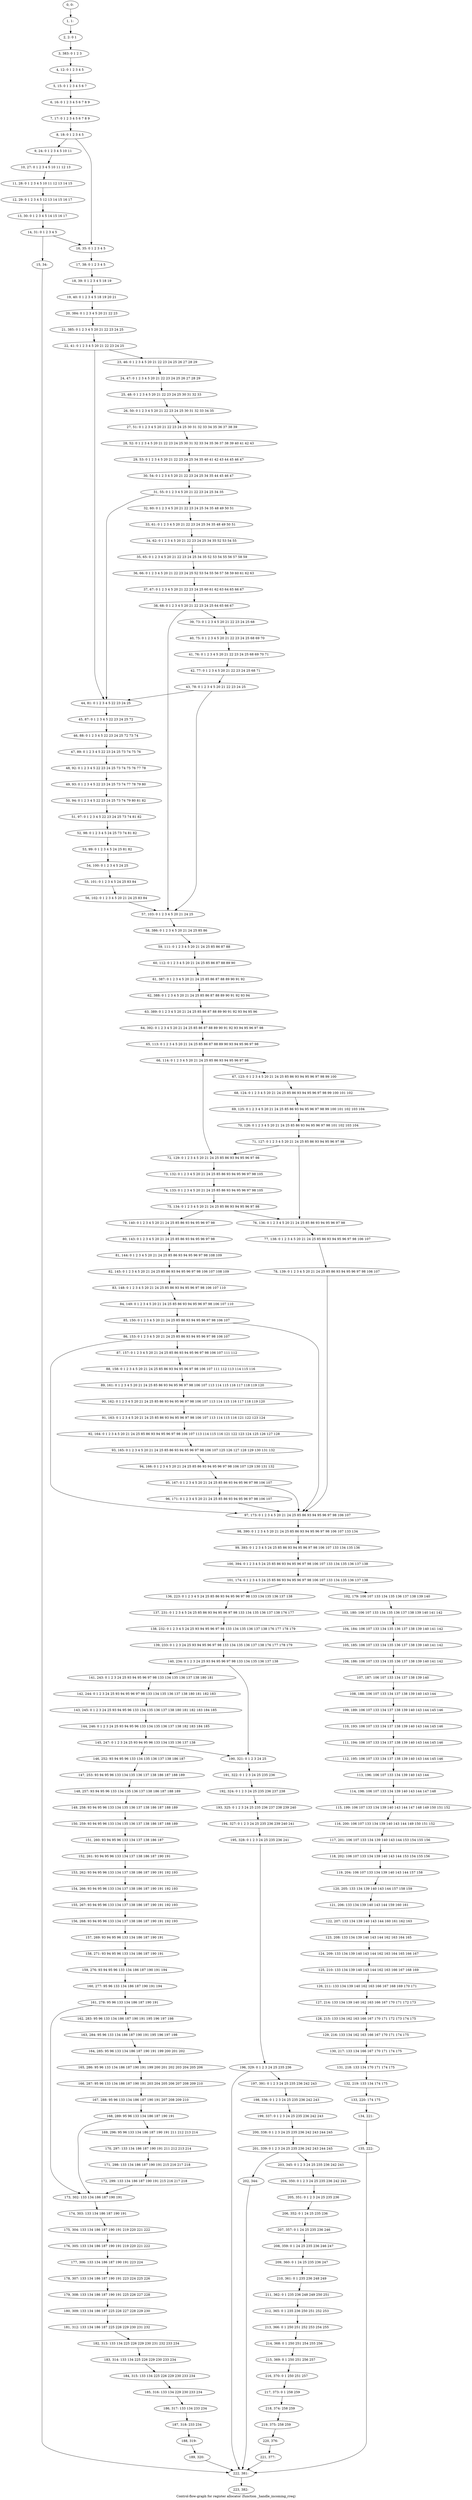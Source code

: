 digraph G {
graph [label="Control-flow-graph for register allocator (function _handle_incoming_rreq)"]
0[label="0, 0: "];
1[label="1, 1: "];
2[label="2, 2: 0 1 "];
3[label="3, 383: 0 1 2 3 "];
4[label="4, 12: 0 1 2 3 4 5 "];
5[label="5, 15: 0 1 2 3 4 5 6 7 "];
6[label="6, 16: 0 1 2 3 4 5 6 7 8 9 "];
7[label="7, 17: 0 1 2 3 4 5 6 7 8 9 "];
8[label="8, 18: 0 1 2 3 4 5 "];
9[label="9, 24: 0 1 2 3 4 5 10 11 "];
10[label="10, 27: 0 1 2 3 4 5 10 11 12 13 "];
11[label="11, 28: 0 1 2 3 4 5 10 11 12 13 14 15 "];
12[label="12, 29: 0 1 2 3 4 5 12 13 14 15 16 17 "];
13[label="13, 30: 0 1 2 3 4 5 14 15 16 17 "];
14[label="14, 31: 0 1 2 3 4 5 "];
15[label="15, 34: "];
16[label="16, 35: 0 1 2 3 4 5 "];
17[label="17, 38: 0 1 2 3 4 5 "];
18[label="18, 39: 0 1 2 3 4 5 18 19 "];
19[label="19, 40: 0 1 2 3 4 5 18 19 20 21 "];
20[label="20, 384: 0 1 2 3 4 5 20 21 22 23 "];
21[label="21, 385: 0 1 2 3 4 5 20 21 22 23 24 25 "];
22[label="22, 41: 0 1 2 3 4 5 20 21 22 23 24 25 "];
23[label="23, 46: 0 1 2 3 4 5 20 21 22 23 24 25 26 27 28 29 "];
24[label="24, 47: 0 1 2 3 4 5 20 21 22 23 24 25 26 27 28 29 "];
25[label="25, 48: 0 1 2 3 4 5 20 21 22 23 24 25 30 31 32 33 "];
26[label="26, 50: 0 1 2 3 4 5 20 21 22 23 24 25 30 31 32 33 34 35 "];
27[label="27, 51: 0 1 2 3 4 5 20 21 22 23 24 25 30 31 32 33 34 35 36 37 38 39 "];
28[label="28, 52: 0 1 2 3 4 5 20 21 22 23 24 25 30 31 32 33 34 35 36 37 38 39 40 41 42 43 "];
29[label="29, 53: 0 1 2 3 4 5 20 21 22 23 24 25 34 35 40 41 42 43 44 45 46 47 "];
30[label="30, 54: 0 1 2 3 4 5 20 21 22 23 24 25 34 35 44 45 46 47 "];
31[label="31, 55: 0 1 2 3 4 5 20 21 22 23 24 25 34 35 "];
32[label="32, 60: 0 1 2 3 4 5 20 21 22 23 24 25 34 35 48 49 50 51 "];
33[label="33, 61: 0 1 2 3 4 5 20 21 22 23 24 25 34 35 48 49 50 51 "];
34[label="34, 62: 0 1 2 3 4 5 20 21 22 23 24 25 34 35 52 53 54 55 "];
35[label="35, 65: 0 1 2 3 4 5 20 21 22 23 24 25 34 35 52 53 54 55 56 57 58 59 "];
36[label="36, 66: 0 1 2 3 4 5 20 21 22 23 24 25 52 53 54 55 56 57 58 59 60 61 62 63 "];
37[label="37, 67: 0 1 2 3 4 5 20 21 22 23 24 25 60 61 62 63 64 65 66 67 "];
38[label="38, 68: 0 1 2 3 4 5 20 21 22 23 24 25 64 65 66 67 "];
39[label="39, 73: 0 1 2 3 4 5 20 21 22 23 24 25 68 "];
40[label="40, 75: 0 1 2 3 4 5 20 21 22 23 24 25 68 69 70 "];
41[label="41, 76: 0 1 2 3 4 5 20 21 22 23 24 25 68 69 70 71 "];
42[label="42, 77: 0 1 2 3 4 5 20 21 22 23 24 25 68 71 "];
43[label="43, 78: 0 1 2 3 4 5 20 21 22 23 24 25 "];
44[label="44, 81: 0 1 2 3 4 5 22 23 24 25 "];
45[label="45, 87: 0 1 2 3 4 5 22 23 24 25 72 "];
46[label="46, 88: 0 1 2 3 4 5 22 23 24 25 72 73 74 "];
47[label="47, 89: 0 1 2 3 4 5 22 23 24 25 73 74 75 76 "];
48[label="48, 92: 0 1 2 3 4 5 22 23 24 25 73 74 75 76 77 78 "];
49[label="49, 93: 0 1 2 3 4 5 22 23 24 25 73 74 77 78 79 80 "];
50[label="50, 94: 0 1 2 3 4 5 22 23 24 25 73 74 79 80 81 82 "];
51[label="51, 97: 0 1 2 3 4 5 22 23 24 25 73 74 81 82 "];
52[label="52, 98: 0 1 2 3 4 5 24 25 73 74 81 82 "];
53[label="53, 99: 0 1 2 3 4 5 24 25 81 82 "];
54[label="54, 100: 0 1 2 3 4 5 24 25 "];
55[label="55, 101: 0 1 2 3 4 5 24 25 83 84 "];
56[label="56, 102: 0 1 2 3 4 5 20 21 24 25 83 84 "];
57[label="57, 103: 0 1 2 3 4 5 20 21 24 25 "];
58[label="58, 386: 0 1 2 3 4 5 20 21 24 25 85 86 "];
59[label="59, 111: 0 1 2 3 4 5 20 21 24 25 85 86 87 88 "];
60[label="60, 112: 0 1 2 3 4 5 20 21 24 25 85 86 87 88 89 90 "];
61[label="61, 387: 0 1 2 3 4 5 20 21 24 25 85 86 87 88 89 90 91 92 "];
62[label="62, 388: 0 1 2 3 4 5 20 21 24 25 85 86 87 88 89 90 91 92 93 94 "];
63[label="63, 389: 0 1 2 3 4 5 20 21 24 25 85 86 87 88 89 90 91 92 93 94 95 96 "];
64[label="64, 392: 0 1 2 3 4 5 20 21 24 25 85 86 87 88 89 90 91 92 93 94 95 96 97 98 "];
65[label="65, 113: 0 1 2 3 4 5 20 21 24 25 85 86 87 88 89 90 93 94 95 96 97 98 "];
66[label="66, 114: 0 1 2 3 4 5 20 21 24 25 85 86 93 94 95 96 97 98 "];
67[label="67, 123: 0 1 2 3 4 5 20 21 24 25 85 86 93 94 95 96 97 98 99 100 "];
68[label="68, 124: 0 1 2 3 4 5 20 21 24 25 85 86 93 94 95 96 97 98 99 100 101 102 "];
69[label="69, 125: 0 1 2 3 4 5 20 21 24 25 85 86 93 94 95 96 97 98 99 100 101 102 103 104 "];
70[label="70, 126: 0 1 2 3 4 5 20 21 24 25 85 86 93 94 95 96 97 98 101 102 103 104 "];
71[label="71, 127: 0 1 2 3 4 5 20 21 24 25 85 86 93 94 95 96 97 98 "];
72[label="72, 129: 0 1 2 3 4 5 20 21 24 25 85 86 93 94 95 96 97 98 "];
73[label="73, 132: 0 1 2 3 4 5 20 21 24 25 85 86 93 94 95 96 97 98 105 "];
74[label="74, 133: 0 1 2 3 4 5 20 21 24 25 85 86 93 94 95 96 97 98 105 "];
75[label="75, 134: 0 1 2 3 4 5 20 21 24 25 85 86 93 94 95 96 97 98 "];
76[label="76, 136: 0 1 2 3 4 5 20 21 24 25 85 86 93 94 95 96 97 98 "];
77[label="77, 138: 0 1 2 3 4 5 20 21 24 25 85 86 93 94 95 96 97 98 106 107 "];
78[label="78, 139: 0 1 2 3 4 5 20 21 24 25 85 86 93 94 95 96 97 98 106 107 "];
79[label="79, 140: 0 1 2 3 4 5 20 21 24 25 85 86 93 94 95 96 97 98 "];
80[label="80, 143: 0 1 2 3 4 5 20 21 24 25 85 86 93 94 95 96 97 98 "];
81[label="81, 144: 0 1 2 3 4 5 20 21 24 25 85 86 93 94 95 96 97 98 108 109 "];
82[label="82, 145: 0 1 2 3 4 5 20 21 24 25 85 86 93 94 95 96 97 98 106 107 108 109 "];
83[label="83, 148: 0 1 2 3 4 5 20 21 24 25 85 86 93 94 95 96 97 98 106 107 110 "];
84[label="84, 149: 0 1 2 3 4 5 20 21 24 25 85 86 93 94 95 96 97 98 106 107 110 "];
85[label="85, 150: 0 1 2 3 4 5 20 21 24 25 85 86 93 94 95 96 97 98 106 107 "];
86[label="86, 153: 0 1 2 3 4 5 20 21 24 25 85 86 93 94 95 96 97 98 106 107 "];
87[label="87, 157: 0 1 2 3 4 5 20 21 24 25 85 86 93 94 95 96 97 98 106 107 111 112 "];
88[label="88, 158: 0 1 2 3 4 5 20 21 24 25 85 86 93 94 95 96 97 98 106 107 111 112 113 114 115 116 "];
89[label="89, 161: 0 1 2 3 4 5 20 21 24 25 85 86 93 94 95 96 97 98 106 107 113 114 115 116 117 118 119 120 "];
90[label="90, 162: 0 1 2 3 4 5 20 21 24 25 85 86 93 94 95 96 97 98 106 107 113 114 115 116 117 118 119 120 "];
91[label="91, 163: 0 1 2 3 4 5 20 21 24 25 85 86 93 94 95 96 97 98 106 107 113 114 115 116 121 122 123 124 "];
92[label="92, 164: 0 1 2 3 4 5 20 21 24 25 85 86 93 94 95 96 97 98 106 107 113 114 115 116 121 122 123 124 125 126 127 128 "];
93[label="93, 165: 0 1 2 3 4 5 20 21 24 25 85 86 93 94 95 96 97 98 106 107 125 126 127 128 129 130 131 132 "];
94[label="94, 166: 0 1 2 3 4 5 20 21 24 25 85 86 93 94 95 96 97 98 106 107 129 130 131 132 "];
95[label="95, 167: 0 1 2 3 4 5 20 21 24 25 85 86 93 94 95 96 97 98 106 107 "];
96[label="96, 171: 0 1 2 3 4 5 20 21 24 25 85 86 93 94 95 96 97 98 106 107 "];
97[label="97, 173: 0 1 2 3 4 5 20 21 24 25 85 86 93 94 95 96 97 98 106 107 "];
98[label="98, 390: 0 1 2 3 4 5 20 21 24 25 85 86 93 94 95 96 97 98 106 107 133 134 "];
99[label="99, 393: 0 1 2 3 4 5 24 25 85 86 93 94 95 96 97 98 106 107 133 134 135 136 "];
100[label="100, 394: 0 1 2 3 4 5 24 25 85 86 93 94 95 96 97 98 106 107 133 134 135 136 137 138 "];
101[label="101, 174: 0 1 2 3 4 5 24 25 85 86 93 94 95 96 97 98 106 107 133 134 135 136 137 138 "];
102[label="102, 179: 106 107 133 134 135 136 137 138 139 140 "];
103[label="103, 180: 106 107 133 134 135 136 137 138 139 140 141 142 "];
104[label="104, 184: 106 107 133 134 135 136 137 138 139 140 141 142 "];
105[label="105, 185: 106 107 133 134 135 136 137 138 139 140 141 142 "];
106[label="106, 186: 106 107 133 134 135 136 137 138 139 140 141 142 "];
107[label="107, 187: 106 107 133 134 137 138 139 140 "];
108[label="108, 188: 106 107 133 134 137 138 139 140 143 144 "];
109[label="109, 189: 106 107 133 134 137 138 139 140 143 144 145 146 "];
110[label="110, 193: 106 107 133 134 137 138 139 140 143 144 145 146 "];
111[label="111, 194: 106 107 133 134 137 138 139 140 143 144 145 146 "];
112[label="112, 195: 106 107 133 134 137 138 139 140 143 144 145 146 "];
113[label="113, 196: 106 107 133 134 139 140 143 144 "];
114[label="114, 198: 106 107 133 134 139 140 143 144 147 148 "];
115[label="115, 199: 106 107 133 134 139 140 143 144 147 148 149 150 151 152 "];
116[label="116, 200: 106 107 133 134 139 140 143 144 149 150 151 152 "];
117[label="117, 201: 106 107 133 134 139 140 143 144 153 154 155 156 "];
118[label="118, 202: 106 107 133 134 139 140 143 144 153 154 155 156 "];
119[label="119, 204: 106 107 133 134 139 140 143 144 157 158 "];
120[label="120, 205: 133 134 139 140 143 144 157 158 159 "];
121[label="121, 206: 133 134 139 140 143 144 159 160 161 "];
122[label="122, 207: 133 134 139 140 143 144 160 161 162 163 "];
123[label="123, 208: 133 134 139 140 143 144 162 163 164 165 "];
124[label="124, 209: 133 134 139 140 143 144 162 163 164 165 166 167 "];
125[label="125, 210: 133 134 139 140 143 144 162 163 166 167 168 169 "];
126[label="126, 211: 133 134 139 140 162 163 166 167 168 169 170 171 "];
127[label="127, 214: 133 134 139 140 162 163 166 167 170 171 172 173 "];
128[label="128, 215: 133 134 162 163 166 167 170 171 172 173 174 175 "];
129[label="129, 216: 133 134 162 163 166 167 170 171 174 175 "];
130[label="130, 217: 133 134 166 167 170 171 174 175 "];
131[label="131, 218: 133 134 170 171 174 175 "];
132[label="132, 219: 133 134 174 175 "];
133[label="133, 220: 174 175 "];
134[label="134, 221: "];
135[label="135, 222: "];
136[label="136, 223: 0 1 2 3 4 5 24 25 85 86 93 94 95 96 97 98 133 134 135 136 137 138 "];
137[label="137, 231: 0 1 2 3 4 5 24 25 85 86 93 94 95 96 97 98 133 134 135 136 137 138 176 177 "];
138[label="138, 232: 0 1 2 3 4 5 24 25 93 94 95 96 97 98 133 134 135 136 137 138 176 177 178 179 "];
139[label="139, 233: 0 1 2 3 24 25 93 94 95 96 97 98 133 134 135 136 137 138 176 177 178 179 "];
140[label="140, 234: 0 1 2 3 24 25 93 94 95 96 97 98 133 134 135 136 137 138 "];
141[label="141, 243: 0 1 2 3 24 25 93 94 95 96 97 98 133 134 135 136 137 138 180 181 "];
142[label="142, 244: 0 1 2 3 24 25 93 94 95 96 97 98 133 134 135 136 137 138 180 181 182 183 "];
143[label="143, 245: 0 1 2 3 24 25 93 94 95 96 133 134 135 136 137 138 180 181 182 183 184 185 "];
144[label="144, 246: 0 1 2 3 24 25 93 94 95 96 133 134 135 136 137 138 182 183 184 185 "];
145[label="145, 247: 0 1 2 3 24 25 93 94 95 96 133 134 135 136 137 138 "];
146[label="146, 252: 93 94 95 96 133 134 135 136 137 138 186 187 "];
147[label="147, 253: 93 94 95 96 133 134 135 136 137 138 186 187 188 189 "];
148[label="148, 257: 93 94 95 96 133 134 135 136 137 138 186 187 188 189 "];
149[label="149, 258: 93 94 95 96 133 134 135 136 137 138 186 187 188 189 "];
150[label="150, 259: 93 94 95 96 133 134 135 136 137 138 186 187 188 189 "];
151[label="151, 260: 93 94 95 96 133 134 137 138 186 187 "];
152[label="152, 261: 93 94 95 96 133 134 137 138 186 187 190 191 "];
153[label="153, 262: 93 94 95 96 133 134 137 138 186 187 190 191 192 193 "];
154[label="154, 266: 93 94 95 96 133 134 137 138 186 187 190 191 192 193 "];
155[label="155, 267: 93 94 95 96 133 134 137 138 186 187 190 191 192 193 "];
156[label="156, 268: 93 94 95 96 133 134 137 138 186 187 190 191 192 193 "];
157[label="157, 269: 93 94 95 96 133 134 186 187 190 191 "];
158[label="158, 271: 93 94 95 96 133 134 186 187 190 191 "];
159[label="159, 276: 93 94 95 96 133 134 186 187 190 191 194 "];
160[label="160, 277: 95 96 133 134 186 187 190 191 194 "];
161[label="161, 278: 95 96 133 134 186 187 190 191 "];
162[label="162, 283: 95 96 133 134 186 187 190 191 195 196 197 198 "];
163[label="163, 284: 95 96 133 134 186 187 190 191 195 196 197 198 "];
164[label="164, 285: 95 96 133 134 186 187 190 191 199 200 201 202 "];
165[label="165, 286: 95 96 133 134 186 187 190 191 199 200 201 202 203 204 205 206 "];
166[label="166, 287: 95 96 133 134 186 187 190 191 203 204 205 206 207 208 209 210 "];
167[label="167, 288: 95 96 133 134 186 187 190 191 207 208 209 210 "];
168[label="168, 289: 95 96 133 134 186 187 190 191 "];
169[label="169, 296: 95 96 133 134 186 187 190 191 211 212 213 214 "];
170[label="170, 297: 133 134 186 187 190 191 211 212 213 214 "];
171[label="171, 298: 133 134 186 187 190 191 215 216 217 218 "];
172[label="172, 299: 133 134 186 187 190 191 215 216 217 218 "];
173[label="173, 302: 133 134 186 187 190 191 "];
174[label="174, 303: 133 134 186 187 190 191 "];
175[label="175, 304: 133 134 186 187 190 191 219 220 221 222 "];
176[label="176, 305: 133 134 186 187 190 191 219 220 221 222 "];
177[label="177, 306: 133 134 186 187 190 191 223 224 "];
178[label="178, 307: 133 134 186 187 190 191 223 224 225 226 "];
179[label="179, 308: 133 134 186 187 190 191 225 226 227 228 "];
180[label="180, 309: 133 134 186 187 225 226 227 228 229 230 "];
181[label="181, 312: 133 134 186 187 225 226 229 230 231 232 "];
182[label="182, 313: 133 134 225 226 229 230 231 232 233 234 "];
183[label="183, 314: 133 134 225 226 229 230 233 234 "];
184[label="184, 315: 133 134 225 226 229 230 233 234 "];
185[label="185, 316: 133 134 229 230 233 234 "];
186[label="186, 317: 133 134 233 234 "];
187[label="187, 318: 233 234 "];
188[label="188, 319: "];
189[label="189, 320: "];
190[label="190, 321: 0 1 2 3 24 25 "];
191[label="191, 322: 0 1 2 3 24 25 235 236 "];
192[label="192, 324: 0 1 2 3 24 25 235 236 237 238 "];
193[label="193, 325: 0 1 2 3 24 25 235 236 237 238 239 240 "];
194[label="194, 327: 0 1 2 3 24 25 235 236 239 240 241 "];
195[label="195, 328: 0 1 2 3 24 25 235 236 241 "];
196[label="196, 329: 0 1 2 3 24 25 235 236 "];
197[label="197, 391: 0 1 2 3 24 25 235 236 242 243 "];
198[label="198, 336: 0 1 2 3 24 25 235 236 242 243 "];
199[label="199, 337: 0 1 2 3 24 25 235 236 242 243 "];
200[label="200, 338: 0 1 2 3 24 25 235 236 242 243 244 245 "];
201[label="201, 339: 0 1 2 3 24 25 235 236 242 243 244 245 "];
202[label="202, 344: "];
203[label="203, 345: 0 1 2 3 24 25 235 236 242 243 "];
204[label="204, 350: 0 1 2 3 24 25 235 236 242 243 "];
205[label="205, 351: 0 1 2 3 24 25 235 236 "];
206[label="206, 352: 0 1 24 25 235 236 "];
207[label="207, 357: 0 1 24 25 235 236 246 "];
208[label="208, 359: 0 1 24 25 235 236 246 247 "];
209[label="209, 360: 0 1 24 25 235 236 247 "];
210[label="210, 361: 0 1 235 236 248 249 "];
211[label="211, 362: 0 1 235 236 248 249 250 251 "];
212[label="212, 365: 0 1 235 236 250 251 252 253 "];
213[label="213, 366: 0 1 250 251 252 253 254 255 "];
214[label="214, 368: 0 1 250 251 254 255 256 "];
215[label="215, 369: 0 1 250 251 256 257 "];
216[label="216, 370: 0 1 250 251 257 "];
217[label="217, 373: 0 1 258 259 "];
218[label="218, 374: 258 259 "];
219[label="219, 375: 258 259 "];
220[label="220, 376: "];
221[label="221, 377: "];
222[label="222, 381: "];
223[label="223, 382: "];
0->1 ;
1->2 ;
2->3 ;
3->4 ;
4->5 ;
5->6 ;
6->7 ;
7->8 ;
8->9 ;
8->16 ;
9->10 ;
10->11 ;
11->12 ;
12->13 ;
13->14 ;
14->15 ;
14->16 ;
15->222 ;
16->17 ;
17->18 ;
18->19 ;
19->20 ;
20->21 ;
21->22 ;
22->23 ;
22->44 ;
23->24 ;
24->25 ;
25->26 ;
26->27 ;
27->28 ;
28->29 ;
29->30 ;
30->31 ;
31->32 ;
31->44 ;
32->33 ;
33->34 ;
34->35 ;
35->36 ;
36->37 ;
37->38 ;
38->39 ;
38->57 ;
39->40 ;
40->41 ;
41->42 ;
42->43 ;
43->44 ;
43->57 ;
44->45 ;
45->46 ;
46->47 ;
47->48 ;
48->49 ;
49->50 ;
50->51 ;
51->52 ;
52->53 ;
53->54 ;
54->55 ;
55->56 ;
56->57 ;
57->58 ;
58->59 ;
59->60 ;
60->61 ;
61->62 ;
62->63 ;
63->64 ;
64->65 ;
65->66 ;
66->67 ;
66->72 ;
67->68 ;
68->69 ;
69->70 ;
70->71 ;
71->72 ;
71->76 ;
72->73 ;
73->74 ;
74->75 ;
75->76 ;
75->79 ;
76->77 ;
77->78 ;
78->97 ;
79->80 ;
80->81 ;
81->82 ;
82->83 ;
83->84 ;
84->85 ;
85->86 ;
85->97 ;
86->87 ;
86->97 ;
87->88 ;
88->89 ;
89->90 ;
90->91 ;
91->92 ;
92->93 ;
93->94 ;
94->95 ;
95->96 ;
95->97 ;
96->97 ;
97->98 ;
98->99 ;
99->100 ;
100->101 ;
101->102 ;
101->136 ;
102->103 ;
103->104 ;
104->105 ;
105->106 ;
106->107 ;
107->108 ;
108->109 ;
109->110 ;
110->111 ;
111->112 ;
112->113 ;
113->114 ;
114->115 ;
115->116 ;
116->117 ;
117->118 ;
118->119 ;
119->120 ;
120->121 ;
121->122 ;
122->123 ;
123->124 ;
124->125 ;
125->126 ;
126->127 ;
127->128 ;
128->129 ;
129->130 ;
130->131 ;
131->132 ;
132->133 ;
133->134 ;
134->135 ;
135->222 ;
136->137 ;
137->138 ;
138->139 ;
139->140 ;
140->141 ;
140->190 ;
141->142 ;
142->143 ;
143->144 ;
144->145 ;
145->146 ;
145->190 ;
146->147 ;
147->148 ;
148->149 ;
149->150 ;
150->151 ;
151->152 ;
152->153 ;
153->154 ;
154->155 ;
155->156 ;
156->157 ;
157->158 ;
158->159 ;
159->160 ;
160->161 ;
161->162 ;
161->173 ;
162->163 ;
163->164 ;
164->165 ;
165->166 ;
166->167 ;
167->168 ;
168->169 ;
168->173 ;
169->170 ;
170->171 ;
171->172 ;
172->173 ;
173->174 ;
174->175 ;
175->176 ;
176->177 ;
177->178 ;
178->179 ;
179->180 ;
180->181 ;
181->182 ;
182->183 ;
183->184 ;
184->185 ;
185->186 ;
186->187 ;
187->188 ;
188->189 ;
189->222 ;
190->191 ;
191->192 ;
192->193 ;
193->194 ;
194->195 ;
195->196 ;
196->197 ;
196->222 ;
197->198 ;
198->199 ;
199->200 ;
200->201 ;
201->202 ;
201->203 ;
202->222 ;
203->204 ;
204->205 ;
205->206 ;
206->207 ;
207->208 ;
208->209 ;
209->210 ;
210->211 ;
211->212 ;
212->213 ;
213->214 ;
214->215 ;
215->216 ;
216->217 ;
217->218 ;
218->219 ;
219->220 ;
220->221 ;
221->222 ;
222->223 ;
}
